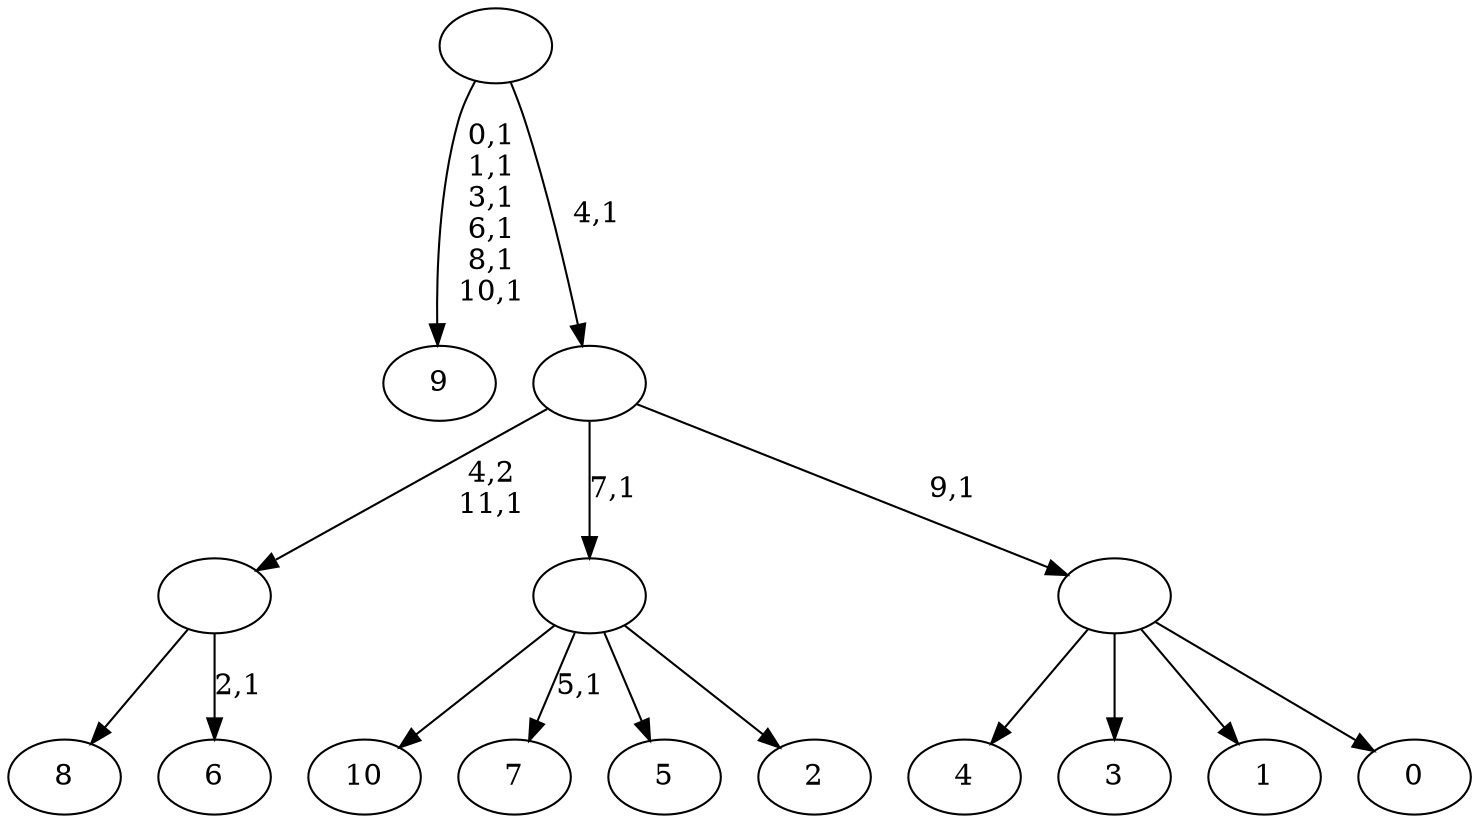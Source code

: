 digraph T {
	23 [label="10"]
	22 [label="9"]
	15 [label="8"]
	14 [label="7"]
	12 [label="6"]
	10 [label=""]
	9 [label="5"]
	8 [label="4"]
	7 [label="3"]
	6 [label="2"]
	5 [label=""]
	4 [label="1"]
	3 [label="0"]
	2 [label=""]
	1 [label=""]
	0 [label=""]
	10 -> 12 [label="2,1"]
	10 -> 15 [label=""]
	5 -> 14 [label="5,1"]
	5 -> 23 [label=""]
	5 -> 9 [label=""]
	5 -> 6 [label=""]
	2 -> 8 [label=""]
	2 -> 7 [label=""]
	2 -> 4 [label=""]
	2 -> 3 [label=""]
	1 -> 10 [label="4,2\n11,1"]
	1 -> 5 [label="7,1"]
	1 -> 2 [label="9,1"]
	0 -> 22 [label="0,1\n1,1\n3,1\n6,1\n8,1\n10,1"]
	0 -> 1 [label="4,1"]
}
